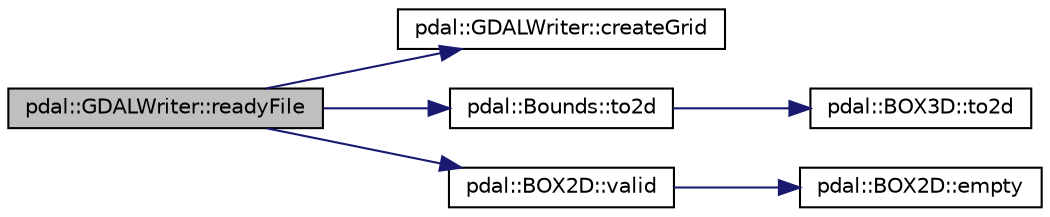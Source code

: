 digraph "pdal::GDALWriter::readyFile"
{
  edge [fontname="Helvetica",fontsize="10",labelfontname="Helvetica",labelfontsize="10"];
  node [fontname="Helvetica",fontsize="10",shape=record];
  rankdir="LR";
  Node1 [label="pdal::GDALWriter::readyFile",height=0.2,width=0.4,color="black", fillcolor="grey75", style="filled", fontcolor="black"];
  Node1 -> Node2 [color="midnightblue",fontsize="10",style="solid",fontname="Helvetica"];
  Node2 [label="pdal::GDALWriter::createGrid",height=0.2,width=0.4,color="black", fillcolor="white", style="filled",URL="$classpdal_1_1GDALWriter.html#af7010cb9a005dcdabff3a65d9d2d06f5"];
  Node1 -> Node3 [color="midnightblue",fontsize="10",style="solid",fontname="Helvetica"];
  Node3 [label="pdal::Bounds::to2d",height=0.2,width=0.4,color="black", fillcolor="white", style="filled",URL="$classpdal_1_1Bounds.html#afd2e46aeca01bdb8ce8efa7538adc212"];
  Node3 -> Node4 [color="midnightblue",fontsize="10",style="solid",fontname="Helvetica"];
  Node4 [label="pdal::BOX3D::to2d",height=0.2,width=0.4,color="black", fillcolor="white", style="filled",URL="$classpdal_1_1BOX3D.html#a2d5d7874dc81428fb8435721348654e0"];
  Node1 -> Node5 [color="midnightblue",fontsize="10",style="solid",fontname="Helvetica"];
  Node5 [label="pdal::BOX2D::valid",height=0.2,width=0.4,color="black", fillcolor="white", style="filled",URL="$classpdal_1_1BOX2D.html#a8d64f8d4736110d7053ab4051a822745"];
  Node5 -> Node6 [color="midnightblue",fontsize="10",style="solid",fontname="Helvetica"];
  Node6 [label="pdal::BOX2D::empty",height=0.2,width=0.4,color="black", fillcolor="white", style="filled",URL="$classpdal_1_1BOX2D.html#aec5fae5f73a34a1d4248d596cad77755"];
}
